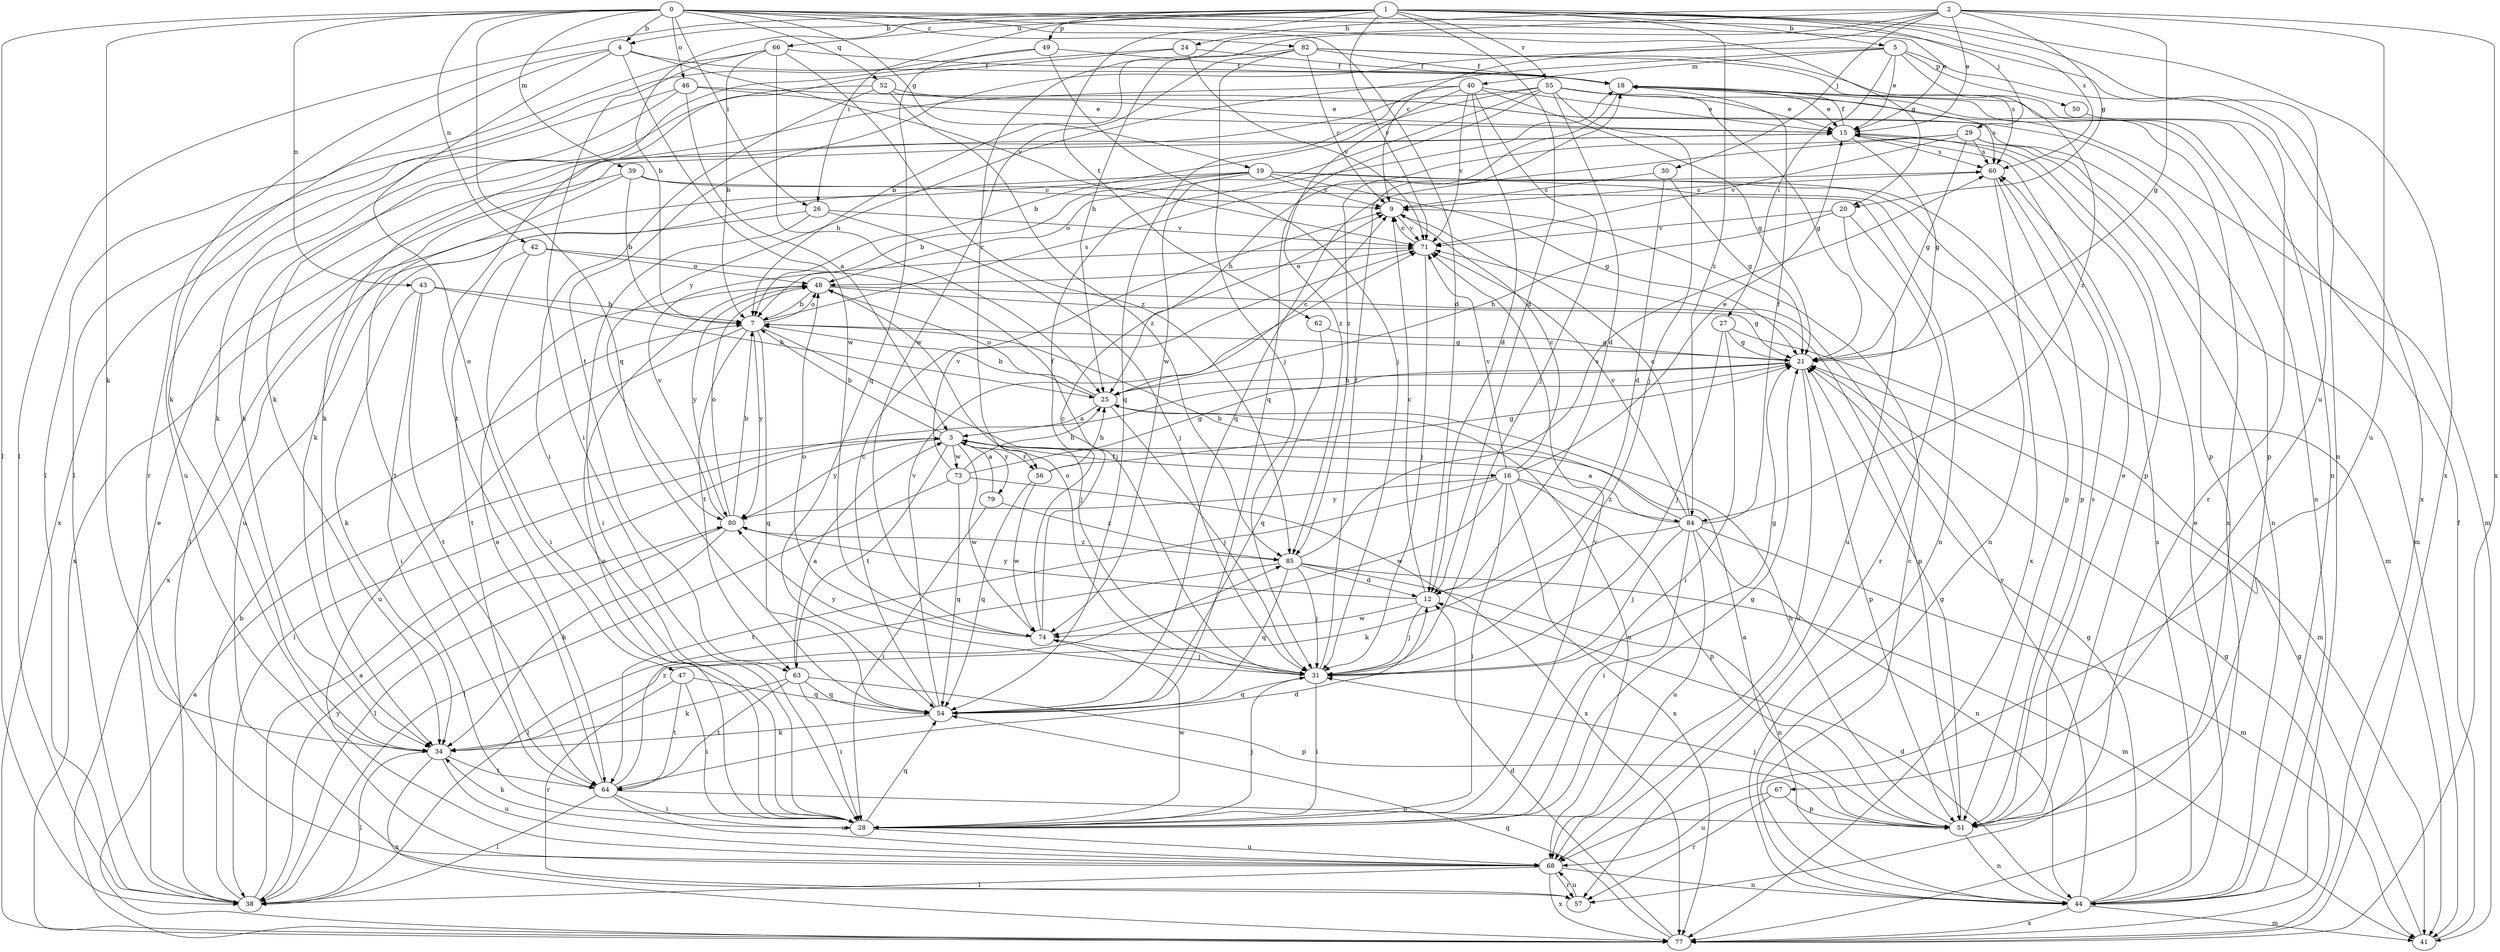 strict digraph  {
0;
1;
2;
3;
4;
5;
7;
9;
12;
15;
16;
18;
19;
20;
21;
24;
25;
26;
27;
28;
29;
30;
31;
34;
38;
39;
40;
41;
42;
43;
44;
46;
47;
48;
49;
50;
51;
52;
54;
55;
56;
57;
60;
62;
63;
64;
66;
67;
68;
71;
73;
74;
77;
79;
80;
82;
84;
85;
0 -> 4  [label=b];
0 -> 12  [label=d];
0 -> 15  [label=e];
0 -> 19  [label=g];
0 -> 20  [label=g];
0 -> 26  [label=i];
0 -> 34  [label=k];
0 -> 38  [label=l];
0 -> 39  [label=m];
0 -> 42  [label=n];
0 -> 43  [label=n];
0 -> 44  [label=n];
0 -> 46  [label=o];
0 -> 52  [label=q];
0 -> 54  [label=q];
0 -> 82  [label=z];
1 -> 4  [label=b];
1 -> 5  [label=b];
1 -> 7  [label=b];
1 -> 12  [label=d];
1 -> 26  [label=i];
1 -> 29  [label=j];
1 -> 38  [label=l];
1 -> 49  [label=p];
1 -> 55  [label=r];
1 -> 60  [label=s];
1 -> 62  [label=t];
1 -> 66  [label=u];
1 -> 67  [label=u];
1 -> 71  [label=v];
1 -> 77  [label=x];
1 -> 84  [label=z];
2 -> 9  [label=c];
2 -> 15  [label=e];
2 -> 20  [label=g];
2 -> 21  [label=g];
2 -> 24  [label=h];
2 -> 25  [label=h];
2 -> 30  [label=j];
2 -> 56  [label=r];
2 -> 68  [label=u];
2 -> 77  [label=x];
3 -> 7  [label=b];
3 -> 16  [label=f];
3 -> 56  [label=r];
3 -> 63  [label=t];
3 -> 73  [label=w];
3 -> 74  [label=w];
3 -> 79  [label=y];
3 -> 80  [label=y];
4 -> 18  [label=f];
4 -> 34  [label=k];
4 -> 47  [label=o];
4 -> 57  [label=r];
4 -> 71  [label=v];
4 -> 74  [label=w];
5 -> 15  [label=e];
5 -> 27  [label=i];
5 -> 40  [label=m];
5 -> 50  [label=p];
5 -> 63  [label=t];
5 -> 77  [label=x];
5 -> 80  [label=y];
5 -> 84  [label=z];
7 -> 21  [label=g];
7 -> 31  [label=j];
7 -> 48  [label=o];
7 -> 54  [label=q];
7 -> 60  [label=s];
7 -> 63  [label=t];
7 -> 68  [label=u];
7 -> 80  [label=y];
9 -> 71  [label=v];
12 -> 9  [label=c];
12 -> 31  [label=j];
12 -> 74  [label=w];
12 -> 80  [label=y];
15 -> 18  [label=f];
15 -> 21  [label=g];
15 -> 34  [label=k];
15 -> 51  [label=p];
15 -> 60  [label=s];
16 -> 9  [label=c];
16 -> 15  [label=e];
16 -> 28  [label=i];
16 -> 51  [label=p];
16 -> 64  [label=t];
16 -> 71  [label=v];
16 -> 74  [label=w];
16 -> 77  [label=x];
16 -> 80  [label=y];
16 -> 84  [label=z];
18 -> 15  [label=e];
18 -> 44  [label=n];
18 -> 60  [label=s];
18 -> 77  [label=x];
18 -> 85  [label=z];
19 -> 7  [label=b];
19 -> 9  [label=c];
19 -> 21  [label=g];
19 -> 38  [label=l];
19 -> 41  [label=m];
19 -> 44  [label=n];
19 -> 48  [label=o];
19 -> 51  [label=p];
19 -> 68  [label=u];
20 -> 25  [label=h];
20 -> 57  [label=r];
20 -> 68  [label=u];
20 -> 71  [label=v];
21 -> 25  [label=h];
21 -> 38  [label=l];
21 -> 51  [label=p];
21 -> 68  [label=u];
24 -> 18  [label=f];
24 -> 34  [label=k];
24 -> 64  [label=t];
24 -> 71  [label=v];
25 -> 3  [label=a];
25 -> 7  [label=b];
25 -> 9  [label=c];
25 -> 31  [label=j];
25 -> 48  [label=o];
25 -> 68  [label=u];
26 -> 28  [label=i];
26 -> 31  [label=j];
26 -> 71  [label=v];
26 -> 77  [label=x];
27 -> 21  [label=g];
27 -> 28  [label=i];
27 -> 31  [label=j];
27 -> 41  [label=m];
28 -> 21  [label=g];
28 -> 31  [label=j];
28 -> 34  [label=k];
28 -> 48  [label=o];
28 -> 54  [label=q];
28 -> 68  [label=u];
28 -> 71  [label=v];
28 -> 74  [label=w];
29 -> 21  [label=g];
29 -> 25  [label=h];
29 -> 41  [label=m];
29 -> 44  [label=n];
29 -> 54  [label=q];
29 -> 60  [label=s];
29 -> 71  [label=v];
30 -> 9  [label=c];
30 -> 12  [label=d];
30 -> 21  [label=g];
31 -> 18  [label=f];
31 -> 21  [label=g];
31 -> 28  [label=i];
31 -> 48  [label=o];
31 -> 54  [label=q];
31 -> 80  [label=y];
34 -> 38  [label=l];
34 -> 64  [label=t];
34 -> 68  [label=u];
34 -> 77  [label=x];
38 -> 3  [label=a];
38 -> 7  [label=b];
38 -> 15  [label=e];
38 -> 80  [label=y];
39 -> 7  [label=b];
39 -> 9  [label=c];
39 -> 44  [label=n];
39 -> 64  [label=t];
39 -> 77  [label=x];
40 -> 12  [label=d];
40 -> 15  [label=e];
40 -> 21  [label=g];
40 -> 31  [label=j];
40 -> 34  [label=k];
40 -> 54  [label=q];
40 -> 71  [label=v];
40 -> 85  [label=z];
41 -> 18  [label=f];
41 -> 21  [label=g];
42 -> 28  [label=i];
42 -> 31  [label=j];
42 -> 48  [label=o];
42 -> 64  [label=t];
43 -> 7  [label=b];
43 -> 25  [label=h];
43 -> 28  [label=i];
43 -> 34  [label=k];
43 -> 64  [label=t];
44 -> 9  [label=c];
44 -> 12  [label=d];
44 -> 15  [label=e];
44 -> 21  [label=g];
44 -> 41  [label=m];
44 -> 60  [label=s];
44 -> 71  [label=v];
44 -> 77  [label=x];
46 -> 3  [label=a];
46 -> 15  [label=e];
46 -> 51  [label=p];
46 -> 68  [label=u];
46 -> 77  [label=x];
47 -> 28  [label=i];
47 -> 54  [label=q];
47 -> 57  [label=r];
47 -> 64  [label=t];
48 -> 7  [label=b];
48 -> 21  [label=g];
48 -> 51  [label=p];
48 -> 80  [label=y];
49 -> 18  [label=f];
49 -> 31  [label=j];
49 -> 38  [label=l];
49 -> 54  [label=q];
50 -> 57  [label=r];
51 -> 3  [label=a];
51 -> 15  [label=e];
51 -> 21  [label=g];
51 -> 25  [label=h];
51 -> 31  [label=j];
51 -> 44  [label=n];
51 -> 60  [label=s];
52 -> 15  [label=e];
52 -> 28  [label=i];
52 -> 34  [label=k];
52 -> 51  [label=p];
52 -> 85  [label=z];
54 -> 9  [label=c];
54 -> 34  [label=k];
54 -> 71  [label=v];
55 -> 7  [label=b];
55 -> 12  [label=d];
55 -> 15  [label=e];
55 -> 21  [label=g];
55 -> 31  [label=j];
55 -> 34  [label=k];
55 -> 41  [label=m];
55 -> 54  [label=q];
55 -> 74  [label=w];
56 -> 21  [label=g];
56 -> 25  [label=h];
56 -> 54  [label=q];
56 -> 74  [label=w];
57 -> 68  [label=u];
60 -> 9  [label=c];
60 -> 51  [label=p];
60 -> 77  [label=x];
62 -> 21  [label=g];
62 -> 54  [label=q];
63 -> 3  [label=a];
63 -> 28  [label=i];
63 -> 34  [label=k];
63 -> 51  [label=p];
63 -> 54  [label=q];
63 -> 64  [label=t];
64 -> 12  [label=d];
64 -> 28  [label=i];
64 -> 38  [label=l];
64 -> 48  [label=o];
64 -> 51  [label=p];
64 -> 68  [label=u];
64 -> 85  [label=z];
66 -> 7  [label=b];
66 -> 18  [label=f];
66 -> 25  [label=h];
66 -> 28  [label=i];
66 -> 38  [label=l];
66 -> 85  [label=z];
67 -> 51  [label=p];
67 -> 57  [label=r];
67 -> 68  [label=u];
68 -> 38  [label=l];
68 -> 44  [label=n];
68 -> 57  [label=r];
68 -> 77  [label=x];
71 -> 9  [label=c];
71 -> 31  [label=j];
71 -> 48  [label=o];
73 -> 21  [label=g];
73 -> 25  [label=h];
73 -> 38  [label=l];
73 -> 54  [label=q];
73 -> 71  [label=v];
73 -> 77  [label=x];
74 -> 9  [label=c];
74 -> 18  [label=f];
74 -> 31  [label=j];
74 -> 48  [label=o];
77 -> 3  [label=a];
77 -> 12  [label=d];
77 -> 21  [label=g];
77 -> 54  [label=q];
79 -> 3  [label=a];
79 -> 28  [label=i];
79 -> 85  [label=z];
80 -> 7  [label=b];
80 -> 34  [label=k];
80 -> 38  [label=l];
80 -> 48  [label=o];
80 -> 71  [label=v];
80 -> 85  [label=z];
82 -> 7  [label=b];
82 -> 9  [label=c];
82 -> 18  [label=f];
82 -> 31  [label=j];
82 -> 44  [label=n];
82 -> 60  [label=s];
82 -> 74  [label=w];
84 -> 3  [label=a];
84 -> 7  [label=b];
84 -> 9  [label=c];
84 -> 18  [label=f];
84 -> 28  [label=i];
84 -> 31  [label=j];
84 -> 34  [label=k];
84 -> 41  [label=m];
84 -> 44  [label=n];
84 -> 68  [label=u];
84 -> 71  [label=v];
85 -> 12  [label=d];
85 -> 31  [label=j];
85 -> 38  [label=l];
85 -> 41  [label=m];
85 -> 44  [label=n];
85 -> 54  [label=q];
85 -> 60  [label=s];
}
